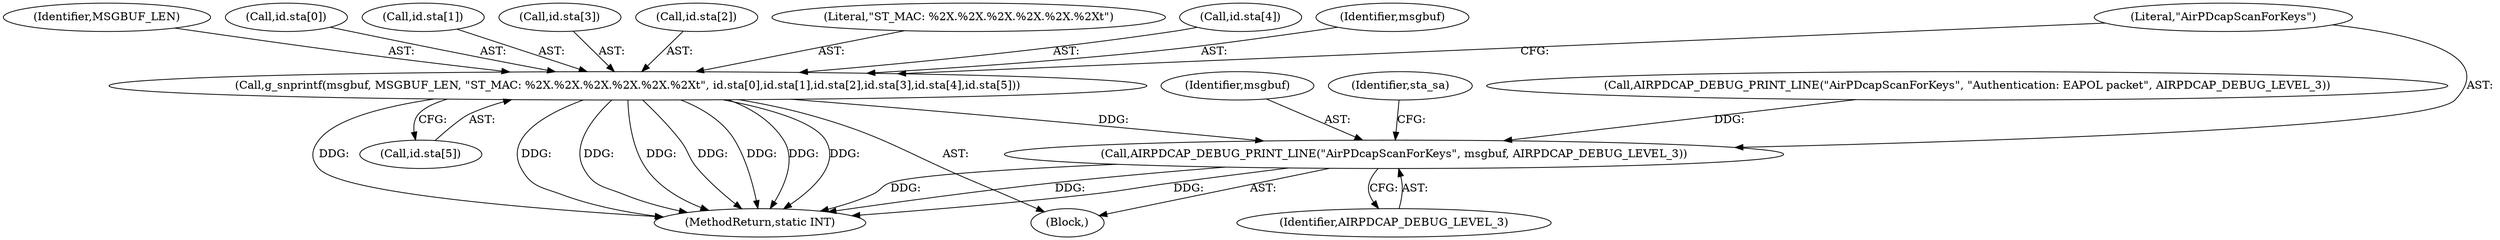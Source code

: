 digraph "0_wireshark_9b0b20b8d5f8c9f7839d58ff6c5900f7e19283b4@API" {
"1000393" [label="(Call,g_snprintf(msgbuf, MSGBUF_LEN, \"ST_MAC: %2X.%2X.%2X.%2X.%2X.%2X\t\", id.sta[0],id.sta[1],id.sta[2],id.sta[3],id.sta[4],id.sta[5]))"];
"1000427" [label="(Call,AIRPDCAP_DEBUG_PRINT_LINE(\"AirPDcapScanForKeys\", msgbuf, AIRPDCAP_DEBUG_LEVEL_3))"];
"1000417" [label="(Call,id.sta[4])"];
"1000422" [label="(Call,id.sta[5])"];
"1000784" [label="(MethodReturn,static INT)"];
"1000427" [label="(Call,AIRPDCAP_DEBUG_PRINT_LINE(\"AirPDcapScanForKeys\", msgbuf, AIRPDCAP_DEBUG_LEVEL_3))"];
"1000394" [label="(Identifier,msgbuf)"];
"1000395" [label="(Identifier,MSGBUF_LEN)"];
"1000386" [label="(Block,)"];
"1000429" [label="(Identifier,msgbuf)"];
"1000397" [label="(Call,id.sta[0])"];
"1000402" [label="(Call,id.sta[1])"];
"1000440" [label="(Identifier,sta_sa)"];
"1000196" [label="(Call,AIRPDCAP_DEBUG_PRINT_LINE(\"AirPDcapScanForKeys\", \"Authentication: EAPOL packet\", AIRPDCAP_DEBUG_LEVEL_3))"];
"1000412" [label="(Call,id.sta[3])"];
"1000407" [label="(Call,id.sta[2])"];
"1000430" [label="(Identifier,AIRPDCAP_DEBUG_LEVEL_3)"];
"1000393" [label="(Call,g_snprintf(msgbuf, MSGBUF_LEN, \"ST_MAC: %2X.%2X.%2X.%2X.%2X.%2X\t\", id.sta[0],id.sta[1],id.sta[2],id.sta[3],id.sta[4],id.sta[5]))"];
"1000396" [label="(Literal,\"ST_MAC: %2X.%2X.%2X.%2X.%2X.%2X\t\")"];
"1000428" [label="(Literal,\"AirPDcapScanForKeys\")"];
"1000393" -> "1000386"  [label="AST: "];
"1000393" -> "1000422"  [label="CFG: "];
"1000394" -> "1000393"  [label="AST: "];
"1000395" -> "1000393"  [label="AST: "];
"1000396" -> "1000393"  [label="AST: "];
"1000397" -> "1000393"  [label="AST: "];
"1000402" -> "1000393"  [label="AST: "];
"1000407" -> "1000393"  [label="AST: "];
"1000412" -> "1000393"  [label="AST: "];
"1000417" -> "1000393"  [label="AST: "];
"1000422" -> "1000393"  [label="AST: "];
"1000428" -> "1000393"  [label="CFG: "];
"1000393" -> "1000784"  [label="DDG: "];
"1000393" -> "1000784"  [label="DDG: "];
"1000393" -> "1000784"  [label="DDG: "];
"1000393" -> "1000784"  [label="DDG: "];
"1000393" -> "1000784"  [label="DDG: "];
"1000393" -> "1000784"  [label="DDG: "];
"1000393" -> "1000784"  [label="DDG: "];
"1000393" -> "1000784"  [label="DDG: "];
"1000393" -> "1000427"  [label="DDG: "];
"1000427" -> "1000386"  [label="AST: "];
"1000427" -> "1000430"  [label="CFG: "];
"1000428" -> "1000427"  [label="AST: "];
"1000429" -> "1000427"  [label="AST: "];
"1000430" -> "1000427"  [label="AST: "];
"1000440" -> "1000427"  [label="CFG: "];
"1000427" -> "1000784"  [label="DDG: "];
"1000427" -> "1000784"  [label="DDG: "];
"1000427" -> "1000784"  [label="DDG: "];
"1000196" -> "1000427"  [label="DDG: "];
}
